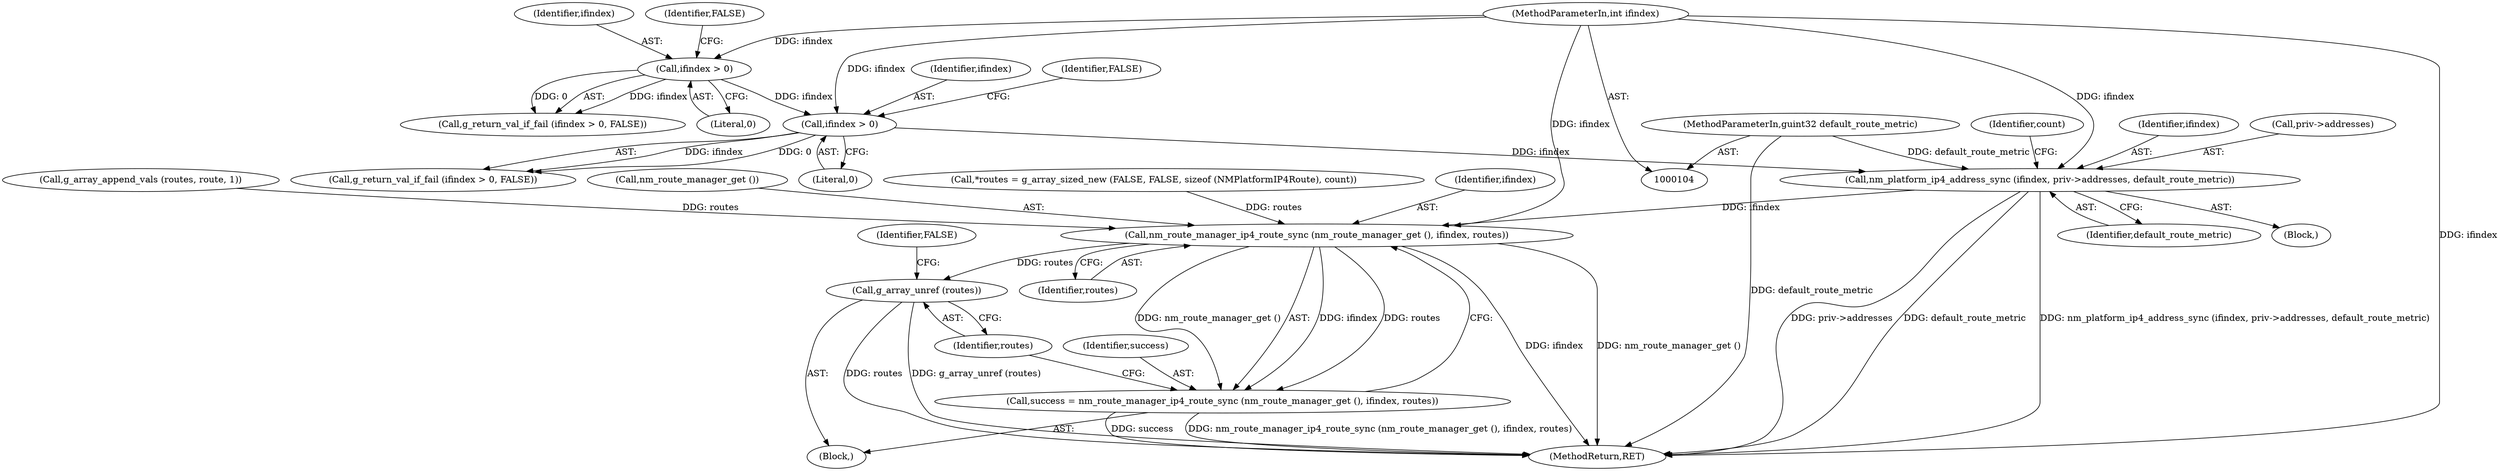 digraph "0_NetworkManager_d5fc88e573fa58b93034b04d35a2454f5d28cad9_0@pointer" {
"1000135" [label="(Call,nm_platform_ip4_address_sync (ifindex, priv->addresses, default_route_metric))"];
"1000126" [label="(Call,ifindex > 0)"];
"1000121" [label="(Call,ifindex > 0)"];
"1000106" [label="(MethodParameterIn,int ifindex)"];
"1000107" [label="(MethodParameterIn,guint32 default_route_metric)"];
"1000195" [label="(Call,nm_route_manager_ip4_route_sync (nm_route_manager_get (), ifindex, routes))"];
"1000193" [label="(Call,success = nm_route_manager_ip4_route_sync (nm_route_manager_get (), ifindex, routes))"];
"1000199" [label="(Call,g_array_unref (routes))"];
"1000195" [label="(Call,nm_route_manager_ip4_route_sync (nm_route_manager_get (), ifindex, routes))"];
"1000141" [label="(Block,)"];
"1000140" [label="(Identifier,default_route_metric)"];
"1000200" [label="(Identifier,routes)"];
"1000108" [label="(Block,)"];
"1000123" [label="(Literal,0)"];
"1000136" [label="(Identifier,ifindex)"];
"1000135" [label="(Call,nm_platform_ip4_address_sync (ifindex, priv->addresses, default_route_metric))"];
"1000129" [label="(Identifier,FALSE)"];
"1000106" [label="(MethodParameterIn,int ifindex)"];
"1000198" [label="(Identifier,routes)"];
"1000107" [label="(MethodParameterIn,guint32 default_route_metric)"];
"1000202" [label="(Identifier,FALSE)"];
"1000197" [label="(Identifier,ifindex)"];
"1000122" [label="(Identifier,ifindex)"];
"1000128" [label="(Literal,0)"];
"1000193" [label="(Call,success = nm_route_manager_ip4_route_sync (nm_route_manager_get (), ifindex, routes))"];
"1000189" [label="(Call,g_array_append_vals (routes, route, 1))"];
"1000126" [label="(Call,ifindex > 0)"];
"1000196" [label="(Call,nm_route_manager_get ())"];
"1000199" [label="(Call,g_array_unref (routes))"];
"1000125" [label="(Call,g_return_val_if_fail (ifindex > 0, FALSE))"];
"1000120" [label="(Call,g_return_val_if_fail (ifindex > 0, FALSE))"];
"1000137" [label="(Call,priv->addresses)"];
"1000127" [label="(Identifier,ifindex)"];
"1000148" [label="(Call,*routes = g_array_sized_new (FALSE, FALSE, sizeof (NMPlatformIP4Route), count))"];
"1000121" [label="(Call,ifindex > 0)"];
"1000194" [label="(Identifier,success)"];
"1000124" [label="(Identifier,FALSE)"];
"1000215" [label="(MethodReturn,RET)"];
"1000144" [label="(Identifier,count)"];
"1000135" -> "1000108"  [label="AST: "];
"1000135" -> "1000140"  [label="CFG: "];
"1000136" -> "1000135"  [label="AST: "];
"1000137" -> "1000135"  [label="AST: "];
"1000140" -> "1000135"  [label="AST: "];
"1000144" -> "1000135"  [label="CFG: "];
"1000135" -> "1000215"  [label="DDG: default_route_metric"];
"1000135" -> "1000215"  [label="DDG: nm_platform_ip4_address_sync (ifindex, priv->addresses, default_route_metric)"];
"1000135" -> "1000215"  [label="DDG: priv->addresses"];
"1000126" -> "1000135"  [label="DDG: ifindex"];
"1000106" -> "1000135"  [label="DDG: ifindex"];
"1000107" -> "1000135"  [label="DDG: default_route_metric"];
"1000135" -> "1000195"  [label="DDG: ifindex"];
"1000126" -> "1000125"  [label="AST: "];
"1000126" -> "1000128"  [label="CFG: "];
"1000127" -> "1000126"  [label="AST: "];
"1000128" -> "1000126"  [label="AST: "];
"1000129" -> "1000126"  [label="CFG: "];
"1000126" -> "1000125"  [label="DDG: ifindex"];
"1000126" -> "1000125"  [label="DDG: 0"];
"1000121" -> "1000126"  [label="DDG: ifindex"];
"1000106" -> "1000126"  [label="DDG: ifindex"];
"1000121" -> "1000120"  [label="AST: "];
"1000121" -> "1000123"  [label="CFG: "];
"1000122" -> "1000121"  [label="AST: "];
"1000123" -> "1000121"  [label="AST: "];
"1000124" -> "1000121"  [label="CFG: "];
"1000121" -> "1000120"  [label="DDG: ifindex"];
"1000121" -> "1000120"  [label="DDG: 0"];
"1000106" -> "1000121"  [label="DDG: ifindex"];
"1000106" -> "1000104"  [label="AST: "];
"1000106" -> "1000215"  [label="DDG: ifindex"];
"1000106" -> "1000195"  [label="DDG: ifindex"];
"1000107" -> "1000104"  [label="AST: "];
"1000107" -> "1000215"  [label="DDG: default_route_metric"];
"1000195" -> "1000193"  [label="AST: "];
"1000195" -> "1000198"  [label="CFG: "];
"1000196" -> "1000195"  [label="AST: "];
"1000197" -> "1000195"  [label="AST: "];
"1000198" -> "1000195"  [label="AST: "];
"1000193" -> "1000195"  [label="CFG: "];
"1000195" -> "1000215"  [label="DDG: ifindex"];
"1000195" -> "1000215"  [label="DDG: nm_route_manager_get ()"];
"1000195" -> "1000193"  [label="DDG: nm_route_manager_get ()"];
"1000195" -> "1000193"  [label="DDG: ifindex"];
"1000195" -> "1000193"  [label="DDG: routes"];
"1000189" -> "1000195"  [label="DDG: routes"];
"1000148" -> "1000195"  [label="DDG: routes"];
"1000195" -> "1000199"  [label="DDG: routes"];
"1000193" -> "1000141"  [label="AST: "];
"1000194" -> "1000193"  [label="AST: "];
"1000200" -> "1000193"  [label="CFG: "];
"1000193" -> "1000215"  [label="DDG: success"];
"1000193" -> "1000215"  [label="DDG: nm_route_manager_ip4_route_sync (nm_route_manager_get (), ifindex, routes)"];
"1000199" -> "1000141"  [label="AST: "];
"1000199" -> "1000200"  [label="CFG: "];
"1000200" -> "1000199"  [label="AST: "];
"1000202" -> "1000199"  [label="CFG: "];
"1000199" -> "1000215"  [label="DDG: routes"];
"1000199" -> "1000215"  [label="DDG: g_array_unref (routes)"];
}
